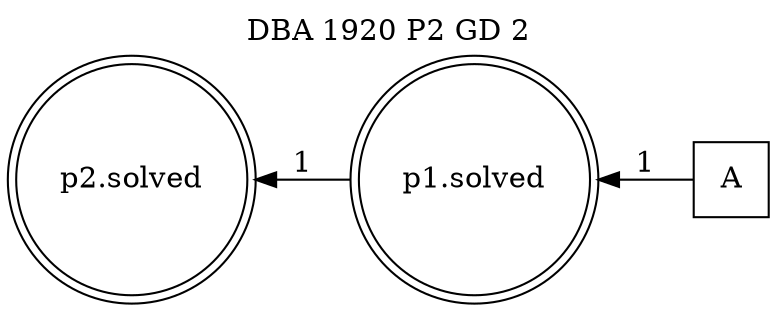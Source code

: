 digraph DBA_1920_P2_GD_2_GOOD {
labelloc="tl"
label= " DBA 1920 P2 GD 2 "
rankdir="RL";
graph [ size=" 10 , 10 !"]

"A" [shape="square" label="A"]
"p1.solved" [shape="doublecircle" label="p1.solved"]
"p2.solved" [shape="doublecircle" label="p2.solved"]
"A" -> "p1.solved" [ label=1]
"p1.solved" -> "p2.solved" [ label=1]
}

